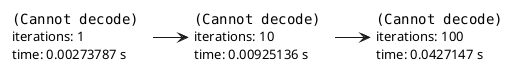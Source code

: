 @startuml

<style>
note {
    backgroundcolor white
    linecolor transparent
}
</style>

note as im0
    <img:/home/darcy/Documents/parallelism/heastSeq/img_0001.png>
    iterations: 1
    time: 0.00273787 s
end note

note as im1
    <img:/home/darcy/Documents/parallelism/heastSeq/img_0010.png>
    iterations: 10
    time: 0.00925136 s
end note

note as im2
    <img:/home/darcy/Documents/parallelism/heastSeq/img_0100.png>
    iterations: 100
    time: 0.0427147 s
end note

im0 -> im1
im1 -> im2
@enduml